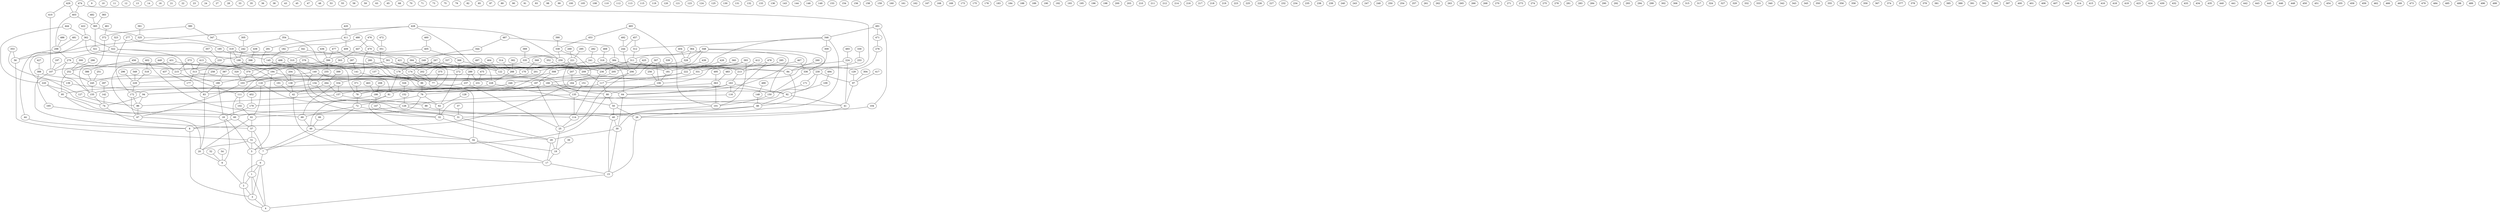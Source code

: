 graph {
	0 [label=0]
	1 [label=1]
	2 [label=2]
	3 [label=3]
	4 [label=4]
	5 [label=5]
	6 [label=6]
	7 [label=7]
	8 [label=8]
	9 [label=9]
	10 [label=10]
	11 [label=11]
	12 [label=12]
	13 [label=13]
	14 [label=14]
	15 [label=15]
	16 [label=16]
	17 [label=17]
	18 [label=18]
	19 [label=19]
	20 [label=20]
	21 [label=21]
	22 [label=22]
	23 [label=23]
	24 [label=24]
	25 [label=25]
	26 [label=26]
	27 [label=27]
	28 [label=28]
	29 [label=29]
	30 [label=30]
	31 [label=31]
	32 [label=32]
	33 [label=33]
	34 [label=34]
	35 [label=35]
	36 [label=36]
	37 [label=37]
	38 [label=38]
	39 [label=39]
	40 [label=40]
	41 [label=41]
	42 [label=42]
	43 [label=43]
	44 [label=44]
	45 [label=45]
	46 [label=46]
	47 [label=47]
	48 [label=48]
	49 [label=49]
	50 [label=50]
	51 [label=51]
	52 [label=52]
	53 [label=53]
	54 [label=54]
	55 [label=55]
	56 [label=56]
	57 [label=57]
	58 [label=58]
	59 [label=59]
	60 [label=60]
	61 [label=61]
	62 [label=62]
	63 [label=63]
	64 [label=64]
	65 [label=65]
	66 [label=66]
	67 [label=67]
	68 [label=68]
	69 [label=69]
	70 [label=70]
	71 [label=71]
	72 [label=72]
	73 [label=73]
	74 [label=74]
	75 [label=75]
	76 [label=76]
	77 [label=77]
	78 [label=78]
	79 [label=79]
	80 [label=80]
	81 [label=81]
	82 [label=82]
	83 [label=83]
	84 [label=84]
	85 [label=85]
	86 [label=86]
	87 [label=87]
	88 [label=88]
	89 [label=89]
	90 [label=90]
	91 [label=91]
	92 [label=92]
	93 [label=93]
	94 [label=94]
	95 [label=95]
	96 [label=96]
	97 [label=97]
	98 [label=98]
	99 [label=99]
	100 [label=100]
	101 [label=101]
	102 [label=102]
	103 [label=103]
	104 [label=104]
	105 [label=105]
	106 [label=106]
	107 [label=107]
	108 [label=108]
	109 [label=109]
	110 [label=110]
	111 [label=111]
	112 [label=112]
	113 [label=113]
	114 [label=114]
	115 [label=115]
	116 [label=116]
	117 [label=117]
	118 [label=118]
	119 [label=119]
	120 [label=120]
	121 [label=121]
	122 [label=122]
	123 [label=123]
	124 [label=124]
	125 [label=125]
	126 [label=126]
	127 [label=127]
	128 [label=128]
	129 [label=129]
	130 [label=130]
	131 [label=131]
	132 [label=132]
	133 [label=133]
	134 [label=134]
	135 [label=135]
	136 [label=136]
	137 [label=137]
	138 [label=138]
	139 [label=139]
	140 [label=140]
	141 [label=141]
	142 [label=142]
	143 [label=143]
	144 [label=144]
	145 [label=145]
	146 [label=146]
	147 [label=147]
	148 [label=148]
	149 [label=149]
	150 [label=150]
	151 [label=151]
	152 [label=152]
	153 [label=153]
	154 [label=154]
	155 [label=155]
	156 [label=156]
	157 [label=157]
	158 [label=158]
	159 [label=159]
	160 [label=160]
	161 [label=161]
	162 [label=162]
	163 [label=163]
	164 [label=164]
	165 [label=165]
	166 [label=166]
	167 [label=167]
	168 [label=168]
	169 [label=169]
	170 [label=170]
	171 [label=171]
	172 [label=172]
	173 [label=173]
	174 [label=174]
	175 [label=175]
	176 [label=176]
	177 [label=177]
	178 [label=178]
	179 [label=179]
	180 [label=180]
	181 [label=181]
	182 [label=182]
	183 [label=183]
	184 [label=184]
	185 [label=185]
	186 [label=186]
	187 [label=187]
	188 [label=188]
	189 [label=189]
	190 [label=190]
	191 [label=191]
	192 [label=192]
	193 [label=193]
	194 [label=194]
	195 [label=195]
	196 [label=196]
	197 [label=197]
	198 [label=198]
	199 [label=199]
	200 [label=200]
	201 [label=201]
	202 [label=202]
	203 [label=203]
	204 [label=204]
	205 [label=205]
	206 [label=206]
	207 [label=207]
	208 [label=208]
	209 [label=209]
	210 [label=210]
	211 [label=211]
	212 [label=212]
	213 [label=213]
	214 [label=214]
	215 [label=215]
	216 [label=216]
	217 [label=217]
	218 [label=218]
	219 [label=219]
	220 [label=220]
	221 [label=221]
	222 [label=222]
	223 [label=223]
	224 [label=224]
	225 [label=225]
	226 [label=226]
	227 [label=227]
	228 [label=228]
	229 [label=229]
	230 [label=230]
	231 [label=231]
	232 [label=232]
	233 [label=233]
	234 [label=234]
	235 [label=235]
	236 [label=236]
	237 [label=237]
	238 [label=238]
	239 [label=239]
	240 [label=240]
	241 [label=241]
	242 [label=242]
	243 [label=243]
	244 [label=244]
	245 [label=245]
	246 [label=246]
	247 [label=247]
	248 [label=248]
	249 [label=249]
	250 [label=250]
	251 [label=251]
	252 [label=252]
	253 [label=253]
	254 [label=254]
	255 [label=255]
	256 [label=256]
	257 [label=257]
	258 [label=258]
	259 [label=259]
	260 [label=260]
	261 [label=261]
	262 [label=262]
	263 [label=263]
	264 [label=264]
	265 [label=265]
	266 [label=266]
	267 [label=267]
	268 [label=268]
	269 [label=269]
	270 [label=270]
	271 [label=271]
	272 [label=272]
	273 [label=273]
	274 [label=274]
	275 [label=275]
	276 [label=276]
	277 [label=277]
	278 [label=278]
	279 [label=279]
	280 [label=280]
	281 [label=281]
	282 [label=282]
	283 [label=283]
	284 [label=284]
	285 [label=285]
	286 [label=286]
	287 [label=287]
	288 [label=288]
	289 [label=289]
	290 [label=290]
	291 [label=291]
	292 [label=292]
	293 [label=293]
	294 [label=294]
	295 [label=295]
	296 [label=296]
	297 [label=297]
	298 [label=298]
	299 [label=299]
	300 [label=300]
	301 [label=301]
	302 [label=302]
	303 [label=303]
	304 [label=304]
	305 [label=305]
	306 [label=306]
	307 [label=307]
	308 [label=308]
	309 [label=309]
	310 [label=310]
	311 [label=311]
	312 [label=312]
	313 [label=313]
	314 [label=314]
	315 [label=315]
	316 [label=316]
	317 [label=317]
	318 [label=318]
	319 [label=319]
	320 [label=320]
	321 [label=321]
	322 [label=322]
	323 [label=323]
	324 [label=324]
	325 [label=325]
	326 [label=326]
	327 [label=327]
	328 [label=328]
	329 [label=329]
	330 [label=330]
	331 [label=331]
	332 [label=332]
	333 [label=333]
	334 [label=334]
	335 [label=335]
	336 [label=336]
	337 [label=337]
	338 [label=338]
	339 [label=339]
	340 [label=340]
	341 [label=341]
	342 [label=342]
	343 [label=343]
	344 [label=344]
	345 [label=345]
	346 [label=346]
	347 [label=347]
	348 [label=348]
	349 [label=349]
	350 [label=350]
	351 [label=351]
	352 [label=352]
	353 [label=353]
	354 [label=354]
	355 [label=355]
	356 [label=356]
	357 [label=357]
	358 [label=358]
	359 [label=359]
	360 [label=360]
	361 [label=361]
	362 [label=362]
	363 [label=363]
	364 [label=364]
	365 [label=365]
	366 [label=366]
	367 [label=367]
	368 [label=368]
	369 [label=369]
	370 [label=370]
	371 [label=371]
	372 [label=372]
	373 [label=373]
	374 [label=374]
	375 [label=375]
	376 [label=376]
	377 [label=377]
	378 [label=378]
	379 [label=379]
	380 [label=380]
	381 [label=381]
	382 [label=382]
	383 [label=383]
	384 [label=384]
	385 [label=385]
	386 [label=386]
	387 [label=387]
	388 [label=388]
	389 [label=389]
	390 [label=390]
	391 [label=391]
	392 [label=392]
	393 [label=393]
	394 [label=394]
	395 [label=395]
	396 [label=396]
	397 [label=397]
	398 [label=398]
	399 [label=399]
	400 [label=400]
	401 [label=401]
	402 [label=402]
	403 [label=403]
	404 [label=404]
	405 [label=405]
	406 [label=406]
	407 [label=407]
	408 [label=408]
	409 [label=409]
	410 [label=410]
	411 [label=411]
	412 [label=412]
	413 [label=413]
	414 [label=414]
	415 [label=415]
	416 [label=416]
	417 [label=417]
	418 [label=418]
	419 [label=419]
	420 [label=420]
	421 [label=421]
	422 [label=422]
	423 [label=423]
	424 [label=424]
	425 [label=425]
	426 [label=426]
	427 [label=427]
	428 [label=428]
	429 [label=429]
	430 [label=430]
	431 [label=431]
	432 [label=432]
	433 [label=433]
	434 [label=434]
	435 [label=435]
	436 [label=436]
	437 [label=437]
	438 [label=438]
	439 [label=439]
	440 [label=440]
	441 [label=441]
	442 [label=442]
	443 [label=443]
	444 [label=444]
	445 [label=445]
	446 [label=446]
	447 [label=447]
	448 [label=448]
	449 [label=449]
	450 [label=450]
	451 [label=451]
	452 [label=452]
	453 [label=453]
	454 [label=454]
	455 [label=455]
	456 [label=456]
	457 [label=457]
	458 [label=458]
	459 [label=459]
	460 [label=460]
	461 [label=461]
	462 [label=462]
	463 [label=463]
	464 [label=464]
	465 [label=465]
	466 [label=466]
	467 [label=467]
	468 [label=468]
	469 [label=469]
	470 [label=470]
	471 [label=471]
	472 [label=472]
	473 [label=473]
	474 [label=474]
	475 [label=475]
	476 [label=476]
	477 [label=477]
	478 [label=478]
	479 [label=479]
	480 [label=480]
	481 [label=481]
	482 [label=482]
	483 [label=483]
	484 [label=484]
	485 [label=485]
	486 [label=486]
	487 [label=487]
	488 [label=488]
	489 [label=489]
	490 [label=490]
	491 [label=491]
	492 [label=492]
	493 [label=493]
	494 [label=494]
	495 [label=495]
	496 [label=496]
	497 [label=497]
	498 [label=498]
	499 [label=499]
	0 -- 1
	0 -- 2
	0 -- 3
	0 -- 4
	1 -- 2
	1 -- 3
	1 -- 4
	2 -- 3
	2 -- 4
	3 -- 4
	5 -- 1
	6 -- 2
	7 -- 0
	8 -- 3
	15 -- 4
	17 -- 15
	18 -- 5
	18 -- 6
	19 -- 17
	20 -- 6
	25 -- 19
	26 -- 15
	29 -- 17
	29 -- 19
	30 -- 15
	30 -- 29
	31 -- 29
	32 -- 29
	34 -- 17
	34 -- 19
	37 -- 31
	39 -- 19
	40 -- 15
	40 -- 30
	41 -- 26
	42 -- 17
	44 -- 8
	46 -- 26
	46 -- 30
	49 -- 7
	49 -- 34
	50 -- 26
	50 -- 40
	51 -- 5
	51 -- 7
	51 -- 20
	52 -- 6
	54 -- 6
	56 -- 51
	57 -- 7
	57 -- 51
	60 -- 8
	60 -- 57
	61 -- 20
	61 -- 57
	62 -- 32
	64 -- 30
	66 -- 49
	67 -- 20
	69 -- 49
	72 -- 7
	72 -- 31
	72 -- 69
	74 -- 57
	76 -- 61
	76 -- 62
	76 -- 72
	77 -- 34
	78 -- 72
	80 -- 5
	80 -- 50
	81 -- 34
	81 -- 49
	83 -- 20
	84 -- 46
	86 -- 67
	88 -- 26
	92 -- 41
	92 -- 46
	94 -- 74
	94 -- 86
	95 -- 18
	95 -- 60
	96 -- 76
	97 -- 41
	101 -- 40
	102 -- 61
	103 -- 67
	104 -- 31
	106 -- 80
	107 -- 8
	109 -- 92
	111 -- 60
	111 -- 102
	114 -- 25
	116 -- 32
	117 -- 76
	117 -- 80
	118 -- 40
	118 -- 61
	118 -- 111
	122 -- 80
	126 -- 60
	126 -- 114
	127 -- 86
	128 -- 62
	129 -- 97
	134 -- 62
	134 -- 95
	135 -- 41
	135 -- 114
	135 -- 126
	137 -- 96
	138 -- 42
	139 -- 94
	140 -- 92
	140 -- 96
	140 -- 103
	140 -- 126
	141 -- 81
	142 -- 74
	145 -- 32
	145 -- 78
	145 -- 140
	147 -- 32
	148 -- 46
	150 -- 101
	151 -- 135
	152 -- 126
	155 -- 74
	157 -- 86
	157 -- 88
	163 -- 64
	163 -- 92
	163 -- 116
	163 -- 155
	164 -- 8
	164 -- 78
	165 -- 67
	166 -- 94
	166 -- 135
	166 -- 150
	170 -- 134
	171 -- 150
	172 -- 67
	172 -- 86
	174 -- 77
	174 -- 96
	176 -- 81
	176 -- 96
	177 -- 83
	179 -- 18
	180 -- 18
	180 -- 83
	181 -- 106
	182 -- 145
	185 -- 145
	186 -- 147
	186 -- 179
	187 -- 25
	187 -- 81
	191 -- 42
	194 -- 5
	194 -- 111
	194 -- 166
	197 -- 107
	199 -- 134
	199 -- 194
	201 -- 138
	202 -- 77
	204 -- 138
	205 -- 164
	206 -- 25
	206 -- 117
	207 -- 164
	208 -- 186
	209 -- 117
	213 -- 163
	215 -- 111
	220 -- 74
	220 -- 95
	221 -- 42
	221 -- 64
	221 -- 209
	222 -- 117
	222 -- 166
	224 -- 41
	224 -- 181
	228 -- 50
	228 -- 94
	229 -- 172
	230 -- 50
	230 -- 97
	230 -- 171
	231 -- 157
	233 -- 83
	236 -- 114
	237 -- 25
	237 -- 172
	241 -- 64
	241 -- 170
	242 -- 199
	244 -- 206
	245 -- 155
	246 -- 83
	249 -- 176
	249 -- 201
	251 -- 245
	252 -- 95
	252 -- 245
	253 -- 84
	255 -- 134
	256 -- 106
	258 -- 245
	259 -- 213
	260 -- 84
	264 -- 42
	264 -- 157
	267 -- 84
	267 -- 174
	267 -- 176
	267 -- 180
	267 -- 213
	269 -- 221
	272 -- 62
	276 -- 230
	277 -- 172
	277 -- 185
	279 -- 107
	279 -- 155
	279 -- 236
	280 -- 174
	282 -- 241
	285 -- 213
	286 -- 252
	287 -- 141
	288 -- 228
	289 -- 231
	289 -- 237
	291 -- 138
	295 -- 221
	296 -- 229
	297 -- 142
	298 -- 56
	298 -- 279
	300 -- 252
	301 -- 122
	301 -- 181
	301 -- 215
	301 -- 272
	303 -- 258
	304 -- 97
	305 -- 242
	307 -- 106
	307 -- 181
	307 -- 229
	308 -- 103
	308 -- 187
	309 -- 164
	310 -- 77
	311 -- 230
	311 -- 236
	311 -- 252
	312 -- 311
	313 -- 177
	313 -- 187
	314 -- 288
	316 -- 206
	318 -- 229
	319 -- 122
	319 -- 191
	319 -- 199
	319 -- 310
	320 -- 103
	321 -- 127
	321 -- 199
	322 -- 180
	322 -- 259
	322 -- 279
	323 -- 322
	325 -- 319
	326 -- 152
	328 -- 201
	330 -- 253
	331 -- 187
	334 -- 69
	334 -- 157
	335 -- 118
	335 -- 209
	336 -- 150
	337 -- 202
	338 -- 246
	338 -- 259
	339 -- 181
	341 -- 233
	341 -- 301
	344 -- 249
	346 -- 114
	346 -- 205
	346 -- 309
	346 -- 312
	347 -- 242
	348 -- 64
	348 -- 272
	348 -- 328
	348 -- 335
	348 -- 336
	349 -- 229
	351 -- 174
	352 -- 209
	353 -- 56
	353 -- 139
	354 -- 176
	354 -- 242
	357 -- 233
	360 -- 222
	361 -- 325
	362 -- 44
	362 -- 170
	362 -- 322
	363 -- 101
	363 -- 186
	364 -- 150
	364 -- 311
	364 -- 328
	365 -- 321
	365 -- 325
	366 -- 205
	366 -- 272
	368 -- 170
	369 -- 335
	370 -- 103
	370 -- 118
	371 -- 78
	372 -- 155
	373 -- 215
	373 -- 313
	375 -- 77
	376 -- 194
	376 -- 228
	380 -- 347
	380 -- 372
	382 -- 288
	383 -- 365
	384 -- 84
	384 -- 170
	386 -- 245
	387 -- 180
	388 -- 138
	388 -- 165
	390 -- 338
	393 -- 101
	393 -- 106
	393 -- 209
	394 -- 78
	394 -- 236
	394 -- 288
	394 -- 370
	396 -- 107
	396 -- 255
	398 -- 313
	399 -- 264
	402 -- 31
	402 -- 318
	403 -- 298
	403 -- 365
	404 -- 328
	405 -- 366
	405 -- 396
	409 -- 259
	409 -- 310
	410 -- 107
	411 -- 291
	411 -- 409
	412 -- 213
	413 -- 313
	413 -- 370
	417 -- 97
	420 -- 411
	421 -- 202
	421 -- 288
	422 -- 362
	425 -- 206
	426 -- 222
	427 -- 388
	428 -- 56
	428 -- 228
	428 -- 259
	428 -- 411
	429 -- 403
	429 -- 410
	431 -- 69
	431 -- 370
	436 -- 396
	437 -- 177
	438 -- 398
	439 -- 236
	444 -- 220
	444 -- 362
	447 -- 303
	447 -- 421
	449 -- 215
	452 -- 179
	453 -- 338
	456 -- 215
	456 -- 386
	457 -- 244
	457 -- 312
	460 -- 405
	461 -- 372
	463 -- 186
	464 -- 122
	465 -- 101
	465 -- 453
	467 -- 308
	467 -- 336
	468 -- 316
	470 -- 249
	470 -- 334
	471 -- 276
	472 -- 351
	474 -- 336
	474 -- 403
	475 -- 231
	476 -- 351
	476 -- 447
	477 -- 287
	477 -- 396
	478 -- 116
	478 -- 331
	480 -- 182
	480 -- 470
	481 -- 298
	482 -- 365
	483 -- 363
	486 -- 298
	487 -- 344
	487 -- 384
	490 -- 148
	491 -- 104
	491 -- 346
	491 -- 471
	492 -- 244
	493 -- 224
	494 -- 109
	495 -- 363
	497 -- 122
	498 -- 141
	498 -- 387
}
